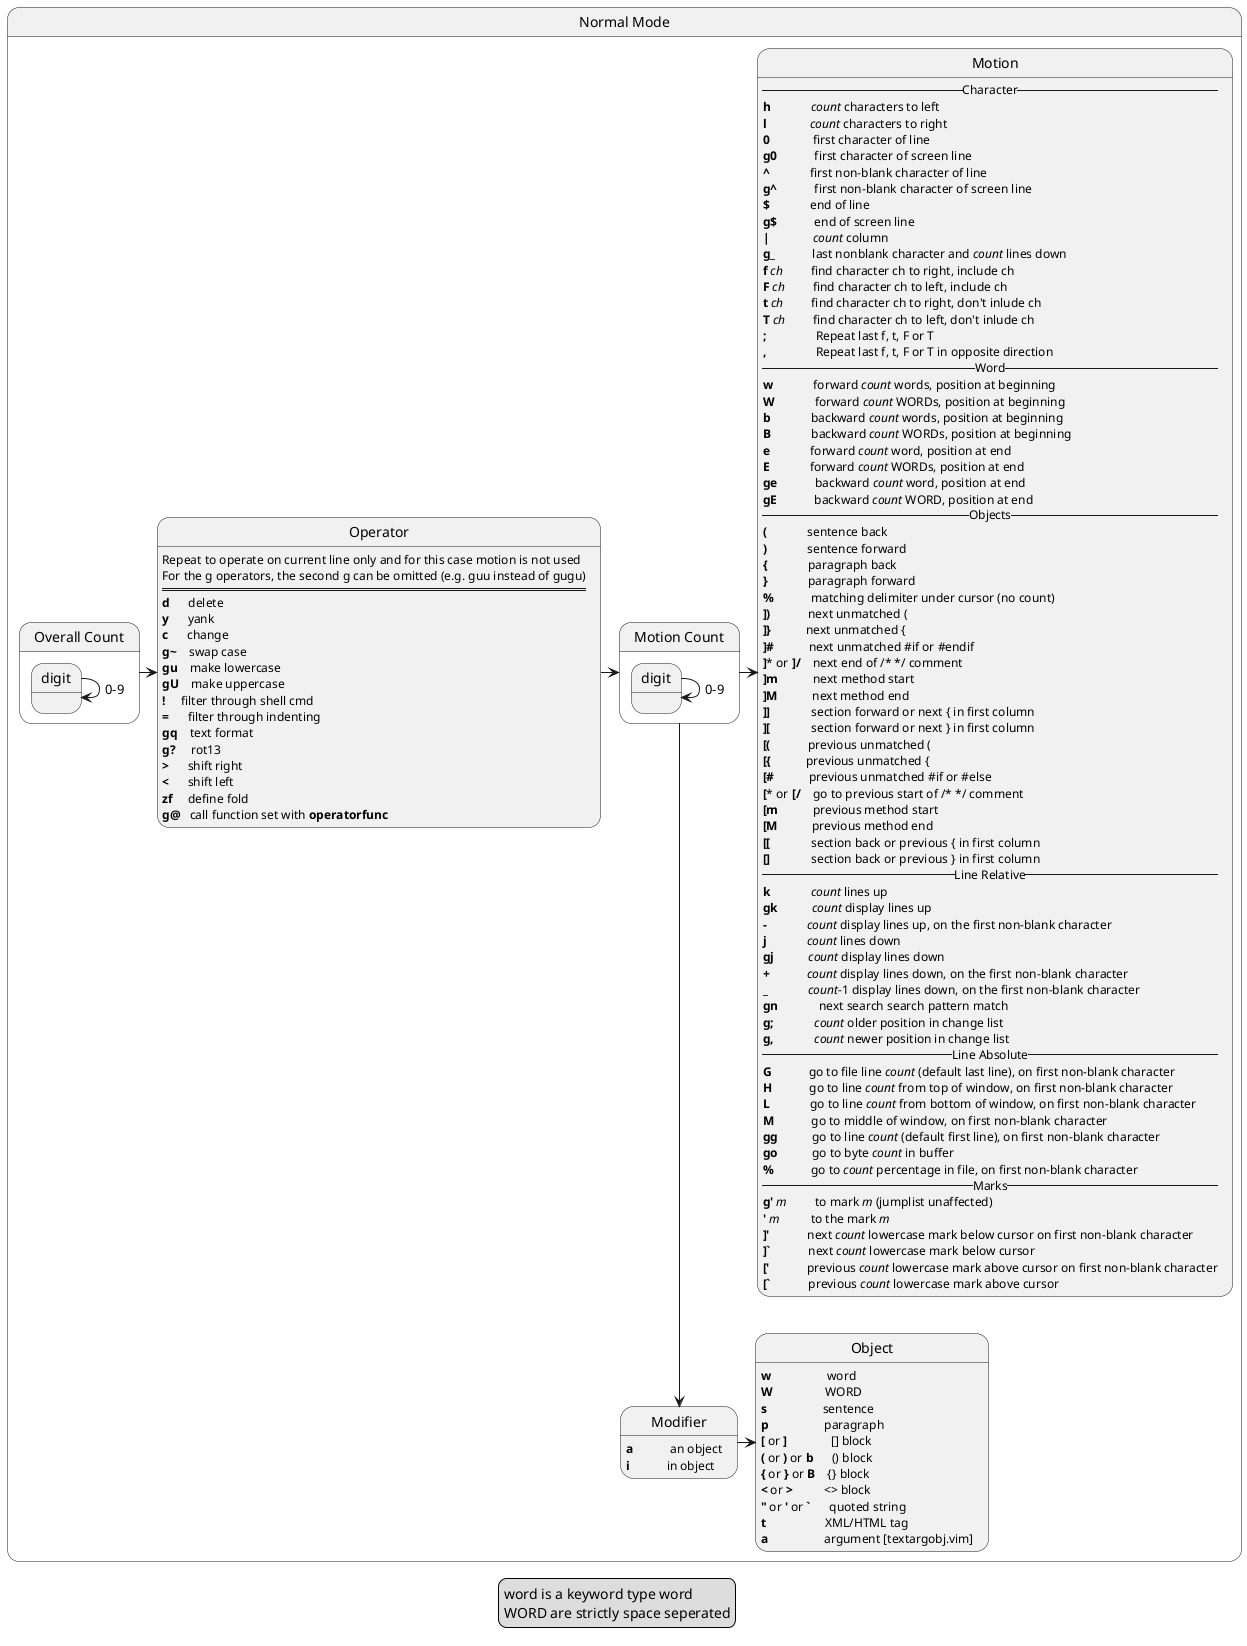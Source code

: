 @startuml

state "Normal Mode" as NormalMode {

OpCount -right-> Operator
Operator -right->  MotionCount
MotionCount -down-> Modifier
MotionCount -right-> Motion
Modifier -right-> Object

state Operator: Repeat to operate on current line only and for this case motion is not used\nFor the g operators, the second g can be omitted (e.g. guu instead of gugu)
state Operator: =====

state Operator: **d**      delete
state Operator: **y**      yank
state Operator: **c**      change
state Operator: **g~ **   swap case
state Operator: **gu**    make lowercase
state Operator: **gU**    make uppercase
state Operator: **!**     filter through shell cmd
state Operator: **=**      filter through indenting
state Operator: **gq**    text format
state Operator: **g?**     rot13
state Operator: **>**      shift right
state Operator: **<**      shift left
state Operator: **zf**     define fold
state Operator: **g@**   call function set with **operatorfunc**

state "Motion Count" as MotionCount {
	state "digit" as modigits
	modigits --> modigits: 0-9
}

state "Overall Count" as OpCount {
	state "digit" as opdigits
	opdigits --> opdigits: 0-9
}

state Motion: --Character--
state Motion: **h**             //count// characters to left
state Motion: **l**              //count// characters to right
state Motion: **0**              first character of line
state Motion: **g0**            first character of screen line
state Motion: **^**             first non-blank character of line
state Motion: **g^**            first non-blank character of screen line
state Motion: **$**             end of line
state Motion: **g$**            end of screen line
state Motion: **|**              //count// column
state Motion: **g_**            last nonblank character and //count// lines down
state Motion: **f** //ch//         find character ch to right, include ch
state Motion: **F** //ch//         find character ch to left, include ch
state Motion: **t** //ch//         find character ch to right, don't inlude ch
state Motion: **T** //ch//         find character ch to left, don't inlude ch
state Motion: **;**                Repeat last f, t, F or T
state Motion: **,**                Repeat last f, t, F or T in opposite direction


state Motion: --Word--
state Motion: **w**             forward //count// words, position at beginning 
state Motion: **W**             forward //count// WORDs, position at beginning
state Motion: **b**             backward //count// words, position at beginning
state Motion: **B**             backward //count// WORDs, position at beginning
state Motion: **e**             forward //count// word, position at end
state Motion: **E**             forward //count// WORDs, position at end
state Motion: **ge**            backward //count// word, position at end
state Motion: **gE**            backward //count// WORD, position at end

state Motion: --Objects--
state Motion: **(**             sentence back
state Motion: **)**             sentence forward
state Motion: **{**             paragraph back
state Motion: **}**             paragraph forward

state Motion: **%**            matching delimiter under cursor (no count)

state Motion: **])**            next unmatched (
state Motion: **]}**           next unmatched {
state Motion: **]#**           next unmatched #if or #endif
state Motion: **]*** or **]/**    next end of /* */ comment
state Motion: **]m**           next method start
state Motion: **]M**           next method end
state Motion: **]]**             section forward or next { in first column
state Motion: **][**             section forward or next } in first column

state Motion: **[(**            previous unmatched (
state Motion: **[{**           previous unmatched {
state Motion: **[#**           previous unmatched #if or #else
state Motion: **[*** or **[/**    go to previous start of /* */ comment
state Motion: **[m**           previous method start
state Motion: **[M**           previous method end
state Motion: **[[**             section back or previous { in first column
state Motion: **[]**             section back or previous } in first column



state Motion: --Line Relative--
state Motion: **k**             //count// lines up
state Motion: **gk**           //count// display lines up
state Motion: **-**             //count// display lines up, on the first non-blank character
state Motion: **j**             //count// lines down
state Motion: **gj**           //count// display lines down
state Motion: **+**            //count// display lines down, on the first non-blank character
state Motion: **_**             //count//-1 display lines down, on the first non-blank character
state Motion: **gn**             next search search pattern match
state Motion: **g;**             //count// older position in change list
state Motion: **g,**             //count// newer position in change list


state Motion: --Line Absolute--
state Motion: **G**            go to file line //count// (default last line), on first non-blank character
state Motion: **H**            go to line //count// from top of window, on first non-blank character
state Motion: **L**             go to line //count// from bottom of window, on first non-blank character
state Motion: **M**            go to middle of window, on first non-blank character
state Motion: **gg**           go to line //count// (default first line), on first non-blank character
state Motion: **go**           go to byte //count// in buffer 
state Motion: **%**            go to //count// percentage in file, on first non-blank character


state Motion: --Marks--
state Motion: **g'** //m//         to mark //m// (jumplist unaffected)
state Motion: **'** //m//          to the mark //m//
state Motion: **]'**            next //count// lowercase mark below cursor on first non-blank character
state Motion: **]`**            next //count// lowercase mark below cursor
state Motion: **['**            previous //count// lowercase mark above cursor on first non-blank character
state Motion: **[`**            previous //count// lowercase mark above cursor


state Modifier: **a**            an object   
state Modifier: **i**            in object

state Object: **w**                  word
state Object: **W**                 WORD
state Object: **s**                  sentence
state Object: **p**                  paragraph
state Object: **[** or **]**              [] block
state Object: **(** or **)** or **b**      () block
state Object: **{** or **}** or **B**    {} block
state Object: **<** or **>**          <> block
state Object: **"** or **'** or **`**      quoted string
state Object: **t**                   XML/HTML tag
state Object: **a**                  argument [textargobj.vim]

}
legend 
word is a keyword type word
WORD are strictly space seperated
endlegend
@enduml
